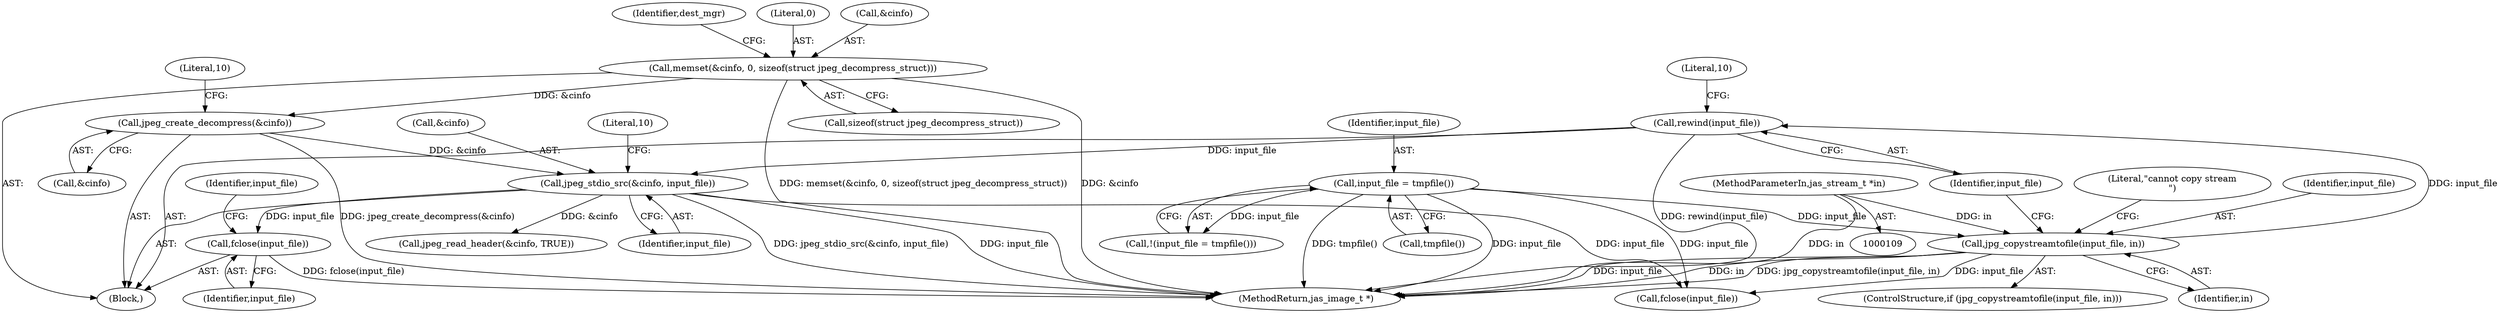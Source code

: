 digraph "0_jasper_d42b2388f7f8e0332c846675133acea151fc557a_40@pointer" {
"1000452" [label="(Call,fclose(input_file))"];
"1000205" [label="(Call,jpeg_stdio_src(&cinfo, input_file))"];
"1000194" [label="(Call,jpeg_create_decompress(&cinfo))"];
"1000134" [label="(Call,memset(&cinfo, 0, sizeof(struct jpeg_decompress_struct)))"];
"1000173" [label="(Call,rewind(input_file))"];
"1000166" [label="(Call,jpg_copystreamtofile(input_file, in))"];
"1000158" [label="(Call,input_file = tmpfile())"];
"1000110" [label="(MethodParameterIn,jas_stream_t *in)"];
"1000453" [label="(Identifier,input_file)"];
"1000173" [label="(Call,rewind(input_file))"];
"1000160" [label="(Call,tmpfile())"];
"1000159" [label="(Identifier,input_file)"];
"1000141" [label="(Identifier,dest_mgr)"];
"1000208" [label="(Identifier,input_file)"];
"1000194" [label="(Call,jpeg_create_decompress(&cinfo))"];
"1000168" [label="(Identifier,in)"];
"1000137" [label="(Literal,0)"];
"1000158" [label="(Call,input_file = tmpfile())"];
"1000195" [label="(Call,&cinfo)"];
"1000157" [label="(Call,!(input_file = tmpfile()))"];
"1000210" [label="(Literal,10)"];
"1000174" [label="(Identifier,input_file)"];
"1000217" [label="(Call,jpeg_read_header(&cinfo, TRUE))"];
"1000176" [label="(Literal,10)"];
"1000205" [label="(Call,jpeg_stdio_src(&cinfo, input_file))"];
"1000455" [label="(Identifier,input_file)"];
"1000489" [label="(MethodReturn,jas_image_t *)"];
"1000171" [label="(Literal,\"cannot copy stream\n\")"];
"1000452" [label="(Call,fclose(input_file))"];
"1000134" [label="(Call,memset(&cinfo, 0, sizeof(struct jpeg_decompress_struct)))"];
"1000112" [label="(Block,)"];
"1000485" [label="(Call,fclose(input_file))"];
"1000135" [label="(Call,&cinfo)"];
"1000166" [label="(Call,jpg_copystreamtofile(input_file, in))"];
"1000165" [label="(ControlStructure,if (jpg_copystreamtofile(input_file, in)))"];
"1000167" [label="(Identifier,input_file)"];
"1000198" [label="(Literal,10)"];
"1000110" [label="(MethodParameterIn,jas_stream_t *in)"];
"1000138" [label="(Call,sizeof(struct jpeg_decompress_struct))"];
"1000206" [label="(Call,&cinfo)"];
"1000452" -> "1000112"  [label="AST: "];
"1000452" -> "1000453"  [label="CFG: "];
"1000453" -> "1000452"  [label="AST: "];
"1000455" -> "1000452"  [label="CFG: "];
"1000452" -> "1000489"  [label="DDG: fclose(input_file)"];
"1000205" -> "1000452"  [label="DDG: input_file"];
"1000205" -> "1000112"  [label="AST: "];
"1000205" -> "1000208"  [label="CFG: "];
"1000206" -> "1000205"  [label="AST: "];
"1000208" -> "1000205"  [label="AST: "];
"1000210" -> "1000205"  [label="CFG: "];
"1000205" -> "1000489"  [label="DDG: input_file"];
"1000205" -> "1000489"  [label="DDG: jpeg_stdio_src(&cinfo, input_file)"];
"1000194" -> "1000205"  [label="DDG: &cinfo"];
"1000173" -> "1000205"  [label="DDG: input_file"];
"1000205" -> "1000217"  [label="DDG: &cinfo"];
"1000205" -> "1000485"  [label="DDG: input_file"];
"1000194" -> "1000112"  [label="AST: "];
"1000194" -> "1000195"  [label="CFG: "];
"1000195" -> "1000194"  [label="AST: "];
"1000198" -> "1000194"  [label="CFG: "];
"1000194" -> "1000489"  [label="DDG: jpeg_create_decompress(&cinfo)"];
"1000134" -> "1000194"  [label="DDG: &cinfo"];
"1000134" -> "1000112"  [label="AST: "];
"1000134" -> "1000138"  [label="CFG: "];
"1000135" -> "1000134"  [label="AST: "];
"1000137" -> "1000134"  [label="AST: "];
"1000138" -> "1000134"  [label="AST: "];
"1000141" -> "1000134"  [label="CFG: "];
"1000134" -> "1000489"  [label="DDG: memset(&cinfo, 0, sizeof(struct jpeg_decompress_struct))"];
"1000134" -> "1000489"  [label="DDG: &cinfo"];
"1000173" -> "1000112"  [label="AST: "];
"1000173" -> "1000174"  [label="CFG: "];
"1000174" -> "1000173"  [label="AST: "];
"1000176" -> "1000173"  [label="CFG: "];
"1000173" -> "1000489"  [label="DDG: rewind(input_file)"];
"1000166" -> "1000173"  [label="DDG: input_file"];
"1000166" -> "1000165"  [label="AST: "];
"1000166" -> "1000168"  [label="CFG: "];
"1000167" -> "1000166"  [label="AST: "];
"1000168" -> "1000166"  [label="AST: "];
"1000171" -> "1000166"  [label="CFG: "];
"1000174" -> "1000166"  [label="CFG: "];
"1000166" -> "1000489"  [label="DDG: in"];
"1000166" -> "1000489"  [label="DDG: jpg_copystreamtofile(input_file, in)"];
"1000166" -> "1000489"  [label="DDG: input_file"];
"1000158" -> "1000166"  [label="DDG: input_file"];
"1000110" -> "1000166"  [label="DDG: in"];
"1000166" -> "1000485"  [label="DDG: input_file"];
"1000158" -> "1000157"  [label="AST: "];
"1000158" -> "1000160"  [label="CFG: "];
"1000159" -> "1000158"  [label="AST: "];
"1000160" -> "1000158"  [label="AST: "];
"1000157" -> "1000158"  [label="CFG: "];
"1000158" -> "1000489"  [label="DDG: input_file"];
"1000158" -> "1000489"  [label="DDG: tmpfile()"];
"1000158" -> "1000157"  [label="DDG: input_file"];
"1000158" -> "1000485"  [label="DDG: input_file"];
"1000110" -> "1000109"  [label="AST: "];
"1000110" -> "1000489"  [label="DDG: in"];
}

